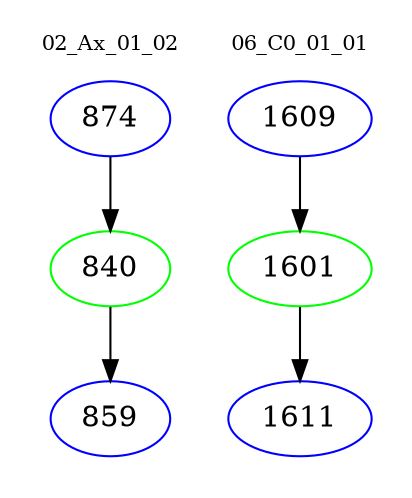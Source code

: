 digraph{
subgraph cluster_0 {
color = white
label = "02_Ax_01_02";
fontsize=10;
T0_874 [label="874", color="blue"]
T0_874 -> T0_840 [color="black"]
T0_840 [label="840", color="green"]
T0_840 -> T0_859 [color="black"]
T0_859 [label="859", color="blue"]
}
subgraph cluster_1 {
color = white
label = "06_C0_01_01";
fontsize=10;
T1_1609 [label="1609", color="blue"]
T1_1609 -> T1_1601 [color="black"]
T1_1601 [label="1601", color="green"]
T1_1601 -> T1_1611 [color="black"]
T1_1611 [label="1611", color="blue"]
}
}
